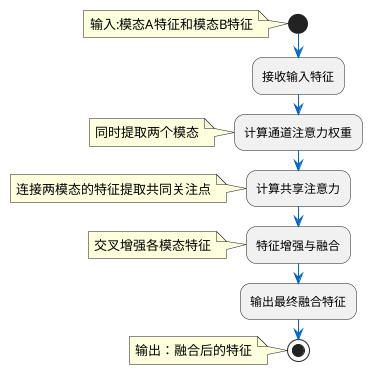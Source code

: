 @startuml 双向通道注意力流程图-简化版
skinparam backgroundColor white
skinparam roundcorner 20
skinparam ArrowColor #0066CC

start
note left: 输入:模态A特征和模态B特征

:接收输入特征;

:计算通道注意力权重;
note left: 同时提取两个模态

:计算共享注意力;
note left: 连接两模态的特征提取共同关注点

:特征增强与融合;
note left: 交叉增强各模态特征

:输出最终融合特征;

stop
note left: 输出：融合后的特征
@enduml 
